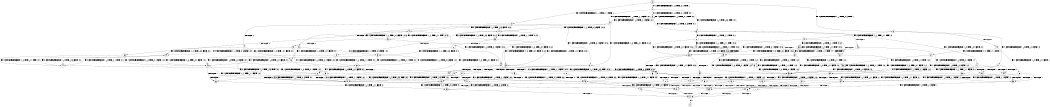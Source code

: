 digraph BCG {
size = "7, 10.5";
center = TRUE;
node [shape = circle];
0 [peripheries = 2];
0 -> 1 [label = "EX !1 !ATOMIC_EXCH_BRANCH (1, +0, TRUE, +0, 1, TRUE) !::"];
0 -> 2 [label = "EX !2 !ATOMIC_EXCH_BRANCH (1, +1, TRUE, +1, 1, FALSE) !::"];
0 -> 3 [label = "EX !0 !ATOMIC_EXCH_BRANCH (1, +1, TRUE, +0, 3, TRUE) !::"];
1 -> 4 [label = "EX !2 !ATOMIC_EXCH_BRANCH (1, +1, TRUE, +1, 1, FALSE) !:0:1:"];
1 -> 5 [label = "EX !0 !ATOMIC_EXCH_BRANCH (1, +1, TRUE, +0, 3, TRUE) !:0:1:"];
1 -> 6 [label = "EX !1 !ATOMIC_EXCH_BRANCH (1, +0, TRUE, +0, 1, TRUE) !:0:1:"];
2 -> 7 [label = "TERMINATE !2"];
2 -> 8 [label = "EX !1 !ATOMIC_EXCH_BRANCH (1, +0, TRUE, +0, 1, FALSE) !:0:1:2:"];
2 -> 9 [label = "EX !0 !ATOMIC_EXCH_BRANCH (1, +1, TRUE, +0, 3, FALSE) !:0:1:2:"];
3 -> 10 [label = "TERMINATE !0"];
3 -> 11 [label = "EX !1 !ATOMIC_EXCH_BRANCH (1, +0, TRUE, +0, 1, FALSE) !:0:"];
3 -> 12 [label = "EX !2 !ATOMIC_EXCH_BRANCH (1, +1, TRUE, +1, 1, TRUE) !:0:"];
4 -> 13 [label = "TERMINATE !2"];
4 -> 14 [label = "EX !0 !ATOMIC_EXCH_BRANCH (1, +1, TRUE, +0, 3, FALSE) !:0:1:2:"];
4 -> 8 [label = "EX !1 !ATOMIC_EXCH_BRANCH (1, +0, TRUE, +0, 1, FALSE) !:0:1:2:"];
5 -> 15 [label = "TERMINATE !0"];
5 -> 16 [label = "EX !2 !ATOMIC_EXCH_BRANCH (1, +1, TRUE, +1, 1, TRUE) !:0:1:"];
5 -> 17 [label = "EX !1 !ATOMIC_EXCH_BRANCH (1, +0, TRUE, +0, 1, FALSE) !:0:1:"];
6 -> 4 [label = "EX !2 !ATOMIC_EXCH_BRANCH (1, +1, TRUE, +1, 1, FALSE) !:0:1:"];
6 -> 5 [label = "EX !0 !ATOMIC_EXCH_BRANCH (1, +1, TRUE, +0, 3, TRUE) !:0:1:"];
6 -> 6 [label = "EX !1 !ATOMIC_EXCH_BRANCH (1, +0, TRUE, +0, 1, TRUE) !:0:1:"];
7 -> 18 [label = "EX !1 !ATOMIC_EXCH_BRANCH (1, +0, TRUE, +0, 1, FALSE) !:0:1:"];
7 -> 19 [label = "EX !0 !ATOMIC_EXCH_BRANCH (1, +1, TRUE, +0, 3, FALSE) !:0:1:"];
8 -> 20 [label = "TERMINATE !1"];
8 -> 21 [label = "TERMINATE !2"];
8 -> 22 [label = "EX !0 !ATOMIC_EXCH_BRANCH (1, +1, TRUE, +0, 3, TRUE) !:0:1:2:"];
9 -> 23 [label = "TERMINATE !2"];
9 -> 24 [label = "EX !1 !ATOMIC_EXCH_BRANCH (1, +0, TRUE, +0, 1, FALSE) !:0:1:2:"];
9 -> 25 [label = "EX !0 !ATOMIC_EXCH_BRANCH (1, +1, TRUE, +1, 1, TRUE) !:0:1:2:"];
10 -> 26 [label = "EX !1 !ATOMIC_EXCH_BRANCH (1, +0, TRUE, +0, 1, FALSE) !::"];
10 -> 27 [label = "EX !2 !ATOMIC_EXCH_BRANCH (1, +1, TRUE, +1, 1, TRUE) !::"];
11 -> 28 [label = "TERMINATE !1"];
11 -> 29 [label = "TERMINATE !0"];
11 -> 30 [label = "EX !2 !ATOMIC_EXCH_BRANCH (1, +1, TRUE, +1, 1, FALSE) !:0:1:"];
12 -> 31 [label = "TERMINATE !0"];
12 -> 32 [label = "EX !1 !ATOMIC_EXCH_BRANCH (1, +0, TRUE, +0, 1, FALSE) !:0:1:2:"];
12 -> 33 [label = "EX !2 !ATOMIC_EXCH_BRANCH (1, +1, TRUE, +1, 1, TRUE) !:0:1:2:"];
13 -> 34 [label = "EX !0 !ATOMIC_EXCH_BRANCH (1, +1, TRUE, +0, 3, FALSE) !:0:1:"];
13 -> 18 [label = "EX !1 !ATOMIC_EXCH_BRANCH (1, +0, TRUE, +0, 1, FALSE) !:0:1:"];
14 -> 35 [label = "TERMINATE !2"];
14 -> 24 [label = "EX !1 !ATOMIC_EXCH_BRANCH (1, +0, TRUE, +0, 1, FALSE) !:0:1:2:"];
14 -> 36 [label = "EX !0 !ATOMIC_EXCH_BRANCH (1, +1, TRUE, +1, 1, TRUE) !:0:1:2:"];
15 -> 37 [label = "EX !2 !ATOMIC_EXCH_BRANCH (1, +1, TRUE, +1, 1, TRUE) !:1:"];
15 -> 38 [label = "EX !1 !ATOMIC_EXCH_BRANCH (1, +0, TRUE, +0, 1, FALSE) !:1:"];
16 -> 39 [label = "TERMINATE !0"];
16 -> 40 [label = "EX !2 !ATOMIC_EXCH_BRANCH (1, +1, TRUE, +1, 1, TRUE) !:0:1:2:"];
16 -> 32 [label = "EX !1 !ATOMIC_EXCH_BRANCH (1, +0, TRUE, +0, 1, FALSE) !:0:1:2:"];
17 -> 28 [label = "TERMINATE !1"];
17 -> 29 [label = "TERMINATE !0"];
17 -> 30 [label = "EX !2 !ATOMIC_EXCH_BRANCH (1, +1, TRUE, +1, 1, FALSE) !:0:1:"];
18 -> 41 [label = "TERMINATE !1"];
18 -> 42 [label = "EX !0 !ATOMIC_EXCH_BRANCH (1, +1, TRUE, +0, 3, TRUE) !:0:1:"];
19 -> 43 [label = "EX !1 !ATOMIC_EXCH_BRANCH (1, +0, TRUE, +0, 1, FALSE) !:0:1:"];
19 -> 44 [label = "EX !0 !ATOMIC_EXCH_BRANCH (1, +1, TRUE, +1, 1, TRUE) !:0:1:"];
20 -> 41 [label = "TERMINATE !2"];
20 -> 45 [label = "EX !0 !ATOMIC_EXCH_BRANCH (1, +1, TRUE, +0, 3, TRUE) !:0:2:"];
21 -> 41 [label = "TERMINATE !1"];
21 -> 42 [label = "EX !0 !ATOMIC_EXCH_BRANCH (1, +1, TRUE, +0, 3, TRUE) !:0:1:"];
22 -> 46 [label = "TERMINATE !1"];
22 -> 47 [label = "TERMINATE !2"];
22 -> 48 [label = "TERMINATE !0"];
23 -> 43 [label = "EX !1 !ATOMIC_EXCH_BRANCH (1, +0, TRUE, +0, 1, FALSE) !:0:1:"];
23 -> 44 [label = "EX !0 !ATOMIC_EXCH_BRANCH (1, +1, TRUE, +1, 1, TRUE) !:0:1:"];
24 -> 49 [label = "TERMINATE !1"];
24 -> 50 [label = "TERMINATE !2"];
24 -> 22 [label = "EX !0 !ATOMIC_EXCH_BRANCH (1, +1, TRUE, +1, 1, FALSE) !:0:1:2:"];
25 -> 51 [label = "TERMINATE !2"];
25 -> 52 [label = "EX !1 !ATOMIC_EXCH_BRANCH (1, +0, TRUE, +0, 1, FALSE) !:0:1:2:"];
25 -> 9 [label = "EX !0 !ATOMIC_EXCH_BRANCH (1, +1, TRUE, +0, 3, FALSE) !:0:1:2:"];
26 -> 53 [label = "TERMINATE !1"];
26 -> 54 [label = "EX !2 !ATOMIC_EXCH_BRANCH (1, +1, TRUE, +1, 1, FALSE) !:1:"];
27 -> 55 [label = "EX !1 !ATOMIC_EXCH_BRANCH (1, +0, TRUE, +0, 1, FALSE) !:1:2:"];
27 -> 56 [label = "EX !2 !ATOMIC_EXCH_BRANCH (1, +1, TRUE, +1, 1, TRUE) !:1:2:"];
28 -> 53 [label = "TERMINATE !0"];
28 -> 57 [label = "EX !2 !ATOMIC_EXCH_BRANCH (1, +1, TRUE, +1, 1, FALSE) !:0:"];
29 -> 53 [label = "TERMINATE !1"];
29 -> 54 [label = "EX !2 !ATOMIC_EXCH_BRANCH (1, +1, TRUE, +1, 1, FALSE) !:1:"];
30 -> 46 [label = "TERMINATE !1"];
30 -> 47 [label = "TERMINATE !2"];
30 -> 48 [label = "TERMINATE !0"];
31 -> 55 [label = "EX !1 !ATOMIC_EXCH_BRANCH (1, +0, TRUE, +0, 1, FALSE) !:1:2:"];
31 -> 56 [label = "EX !2 !ATOMIC_EXCH_BRANCH (1, +1, TRUE, +1, 1, TRUE) !:1:2:"];
32 -> 58 [label = "TERMINATE !1"];
32 -> 59 [label = "TERMINATE !0"];
32 -> 22 [label = "EX !2 !ATOMIC_EXCH_BRANCH (1, +1, TRUE, +1, 1, FALSE) !:0:1:2:"];
33 -> 31 [label = "TERMINATE !0"];
33 -> 32 [label = "EX !1 !ATOMIC_EXCH_BRANCH (1, +0, TRUE, +0, 1, FALSE) !:0:1:2:"];
33 -> 33 [label = "EX !2 !ATOMIC_EXCH_BRANCH (1, +1, TRUE, +1, 1, TRUE) !:0:1:2:"];
34 -> 43 [label = "EX !1 !ATOMIC_EXCH_BRANCH (1, +0, TRUE, +0, 1, FALSE) !:0:1:"];
34 -> 60 [label = "EX !0 !ATOMIC_EXCH_BRANCH (1, +1, TRUE, +1, 1, TRUE) !:0:1:"];
35 -> 43 [label = "EX !1 !ATOMIC_EXCH_BRANCH (1, +0, TRUE, +0, 1, FALSE) !:0:1:"];
35 -> 60 [label = "EX !0 !ATOMIC_EXCH_BRANCH (1, +1, TRUE, +1, 1, TRUE) !:0:1:"];
36 -> 61 [label = "TERMINATE !2"];
36 -> 52 [label = "EX !1 !ATOMIC_EXCH_BRANCH (1, +0, TRUE, +0, 1, FALSE) !:0:1:2:"];
36 -> 14 [label = "EX !0 !ATOMIC_EXCH_BRANCH (1, +1, TRUE, +0, 3, FALSE) !:0:1:2:"];
37 -> 62 [label = "EX !2 !ATOMIC_EXCH_BRANCH (1, +1, TRUE, +1, 1, TRUE) !:1:2:"];
37 -> 55 [label = "EX !1 !ATOMIC_EXCH_BRANCH (1, +0, TRUE, +0, 1, FALSE) !:1:2:"];
38 -> 53 [label = "TERMINATE !1"];
38 -> 54 [label = "EX !2 !ATOMIC_EXCH_BRANCH (1, +1, TRUE, +1, 1, FALSE) !:1:"];
39 -> 62 [label = "EX !2 !ATOMIC_EXCH_BRANCH (1, +1, TRUE, +1, 1, TRUE) !:1:2:"];
39 -> 55 [label = "EX !1 !ATOMIC_EXCH_BRANCH (1, +0, TRUE, +0, 1, FALSE) !:1:2:"];
40 -> 39 [label = "TERMINATE !0"];
40 -> 40 [label = "EX !2 !ATOMIC_EXCH_BRANCH (1, +1, TRUE, +1, 1, TRUE) !:0:1:2:"];
40 -> 32 [label = "EX !1 !ATOMIC_EXCH_BRANCH (1, +0, TRUE, +0, 1, FALSE) !:0:1:2:"];
41 -> 63 [label = "EX !0 !ATOMIC_EXCH_BRANCH (1, +1, TRUE, +0, 3, TRUE) !:0:"];
42 -> 64 [label = "TERMINATE !1"];
42 -> 65 [label = "TERMINATE !0"];
43 -> 66 [label = "TERMINATE !1"];
43 -> 42 [label = "EX !0 !ATOMIC_EXCH_BRANCH (1, +1, TRUE, +1, 1, FALSE) !:0:1:"];
44 -> 67 [label = "EX !1 !ATOMIC_EXCH_BRANCH (1, +0, TRUE, +0, 1, FALSE) !:0:1:"];
44 -> 19 [label = "EX !0 !ATOMIC_EXCH_BRANCH (1, +1, TRUE, +0, 3, FALSE) !:0:1:"];
45 -> 64 [label = "TERMINATE !2"];
45 -> 68 [label = "TERMINATE !0"];
46 -> 64 [label = "TERMINATE !2"];
46 -> 68 [label = "TERMINATE !0"];
47 -> 64 [label = "TERMINATE !1"];
47 -> 65 [label = "TERMINATE !0"];
48 -> 68 [label = "TERMINATE !1"];
48 -> 65 [label = "TERMINATE !2"];
49 -> 66 [label = "TERMINATE !2"];
49 -> 45 [label = "EX !0 !ATOMIC_EXCH_BRANCH (1, +1, TRUE, +1, 1, FALSE) !:0:2:"];
50 -> 66 [label = "TERMINATE !1"];
50 -> 42 [label = "EX !0 !ATOMIC_EXCH_BRANCH (1, +1, TRUE, +1, 1, FALSE) !:0:1:"];
51 -> 67 [label = "EX !1 !ATOMIC_EXCH_BRANCH (1, +0, TRUE, +0, 1, FALSE) !:0:1:"];
51 -> 19 [label = "EX !0 !ATOMIC_EXCH_BRANCH (1, +1, TRUE, +0, 3, FALSE) !:0:1:"];
52 -> 69 [label = "TERMINATE !1"];
52 -> 70 [label = "TERMINATE !2"];
52 -> 22 [label = "EX !0 !ATOMIC_EXCH_BRANCH (1, +1, TRUE, +0, 3, TRUE) !:0:1:2:"];
53 -> 71 [label = "EX !2 !ATOMIC_EXCH_BRANCH (1, +1, TRUE, +1, 1, FALSE) !::"];
54 -> 68 [label = "TERMINATE !1"];
54 -> 65 [label = "TERMINATE !2"];
55 -> 72 [label = "TERMINATE !1"];
55 -> 73 [label = "EX !2 !ATOMIC_EXCH_BRANCH (1, +1, TRUE, +1, 1, FALSE) !:1:2:"];
56 -> 55 [label = "EX !1 !ATOMIC_EXCH_BRANCH (1, +0, TRUE, +0, 1, FALSE) !:1:2:"];
56 -> 56 [label = "EX !2 !ATOMIC_EXCH_BRANCH (1, +1, TRUE, +1, 1, TRUE) !:1:2:"];
57 -> 64 [label = "TERMINATE !2"];
57 -> 68 [label = "TERMINATE !0"];
58 -> 72 [label = "TERMINATE !0"];
58 -> 45 [label = "EX !2 !ATOMIC_EXCH_BRANCH (1, +1, TRUE, +1, 1, FALSE) !:0:2:"];
59 -> 72 [label = "TERMINATE !1"];
59 -> 73 [label = "EX !2 !ATOMIC_EXCH_BRANCH (1, +1, TRUE, +1, 1, FALSE) !:1:2:"];
60 -> 67 [label = "EX !1 !ATOMIC_EXCH_BRANCH (1, +0, TRUE, +0, 1, FALSE) !:0:1:"];
60 -> 34 [label = "EX !0 !ATOMIC_EXCH_BRANCH (1, +1, TRUE, +0, 3, FALSE) !:0:1:"];
61 -> 67 [label = "EX !1 !ATOMIC_EXCH_BRANCH (1, +0, TRUE, +0, 1, FALSE) !:0:1:"];
61 -> 34 [label = "EX !0 !ATOMIC_EXCH_BRANCH (1, +1, TRUE, +0, 3, FALSE) !:0:1:"];
62 -> 62 [label = "EX !2 !ATOMIC_EXCH_BRANCH (1, +1, TRUE, +1, 1, TRUE) !:1:2:"];
62 -> 55 [label = "EX !1 !ATOMIC_EXCH_BRANCH (1, +0, TRUE, +0, 1, FALSE) !:1:2:"];
63 -> 74 [label = "TERMINATE !0"];
64 -> 74 [label = "TERMINATE !0"];
65 -> 74 [label = "TERMINATE !1"];
66 -> 63 [label = "EX !0 !ATOMIC_EXCH_BRANCH (1, +1, TRUE, +1, 1, FALSE) !:0:"];
67 -> 75 [label = "TERMINATE !1"];
67 -> 42 [label = "EX !0 !ATOMIC_EXCH_BRANCH (1, +1, TRUE, +0, 3, TRUE) !:0:1:"];
68 -> 74 [label = "TERMINATE !2"];
69 -> 75 [label = "TERMINATE !2"];
69 -> 45 [label = "EX !0 !ATOMIC_EXCH_BRANCH (1, +1, TRUE, +0, 3, TRUE) !:0:2:"];
70 -> 75 [label = "TERMINATE !1"];
70 -> 42 [label = "EX !0 !ATOMIC_EXCH_BRANCH (1, +1, TRUE, +0, 3, TRUE) !:0:1:"];
71 -> 74 [label = "TERMINATE !2"];
72 -> 76 [label = "EX !2 !ATOMIC_EXCH_BRANCH (1, +1, TRUE, +1, 1, FALSE) !:2:"];
73 -> 68 [label = "TERMINATE !1"];
73 -> 65 [label = "TERMINATE !2"];
74 -> 77 [label = "exit"];
75 -> 63 [label = "EX !0 !ATOMIC_EXCH_BRANCH (1, +1, TRUE, +0, 3, TRUE) !:0:"];
76 -> 74 [label = "TERMINATE !2"];
}
